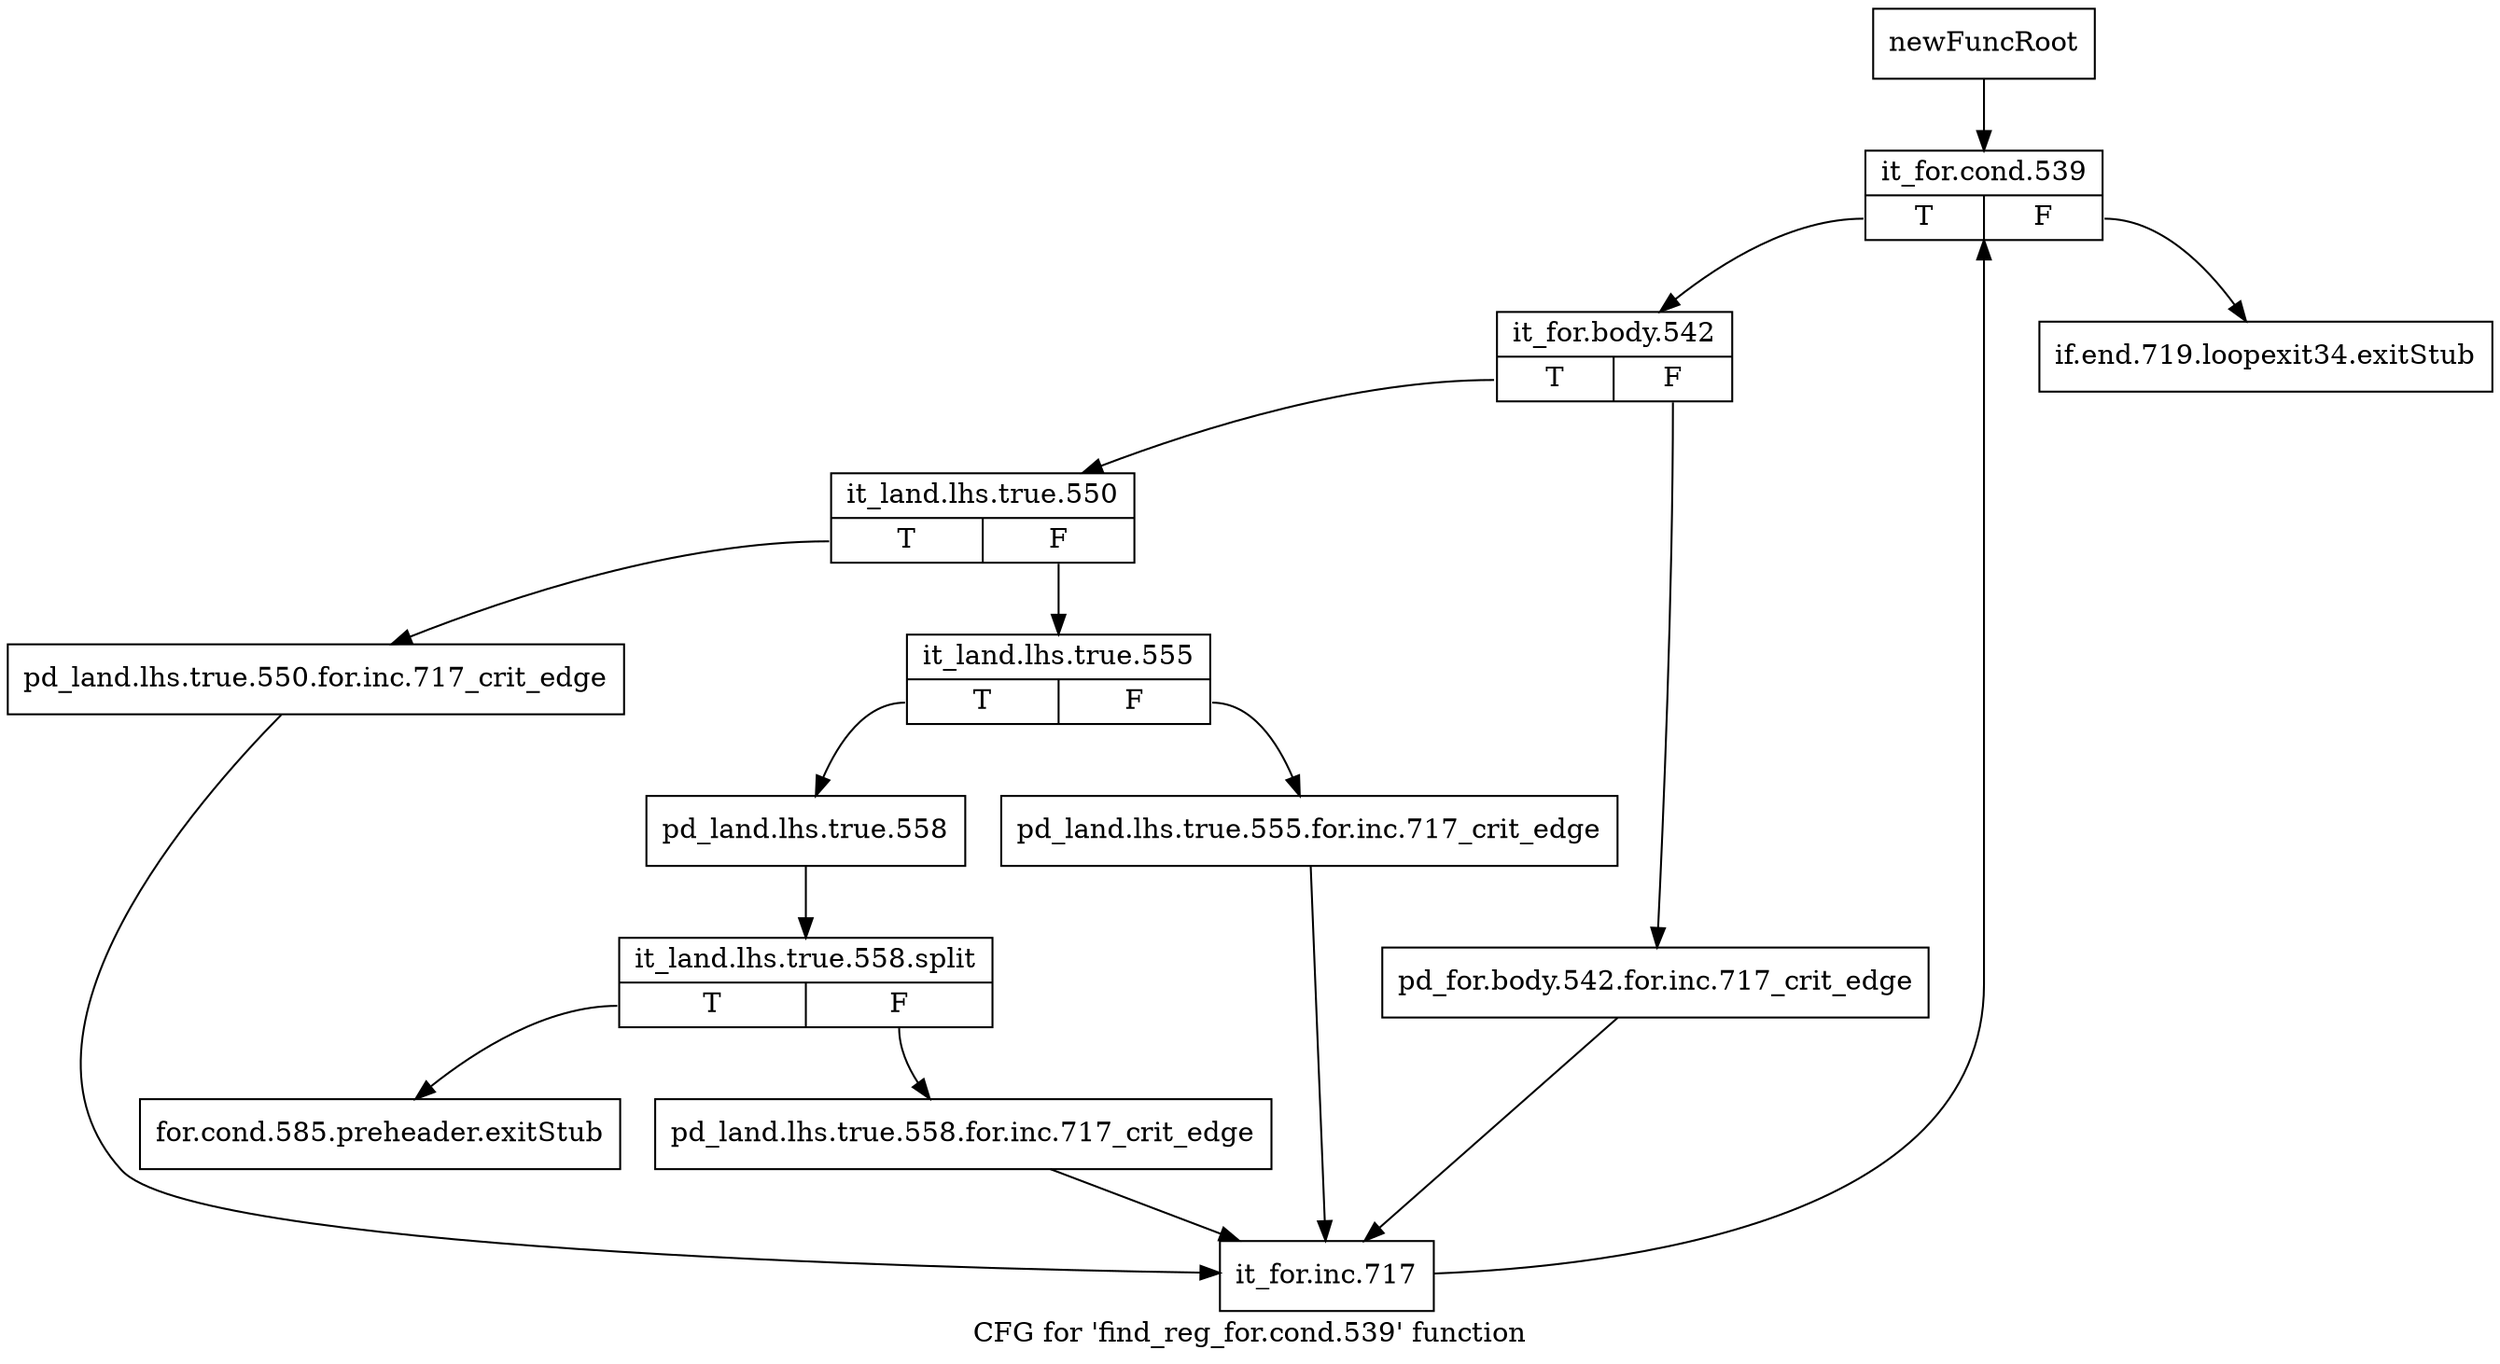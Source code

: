 digraph "CFG for 'find_reg_for.cond.539' function" {
	label="CFG for 'find_reg_for.cond.539' function";

	Node0xb244770 [shape=record,label="{newFuncRoot}"];
	Node0xb244770 -> Node0xb244860;
	Node0xb2447c0 [shape=record,label="{if.end.719.loopexit34.exitStub}"];
	Node0xb244810 [shape=record,label="{for.cond.585.preheader.exitStub}"];
	Node0xb244860 [shape=record,label="{it_for.cond.539|{<s0>T|<s1>F}}"];
	Node0xb244860:s0 -> Node0xb2448b0;
	Node0xb244860:s1 -> Node0xb2447c0;
	Node0xb2448b0 [shape=record,label="{it_for.body.542|{<s0>T|<s1>F}}"];
	Node0xb2448b0:s0 -> Node0xb245ac0;
	Node0xb2448b0:s1 -> Node0xb244900;
	Node0xb244900 [shape=record,label="{pd_for.body.542.for.inc.717_crit_edge}"];
	Node0xb244900 -> Node0xb245ca0;
	Node0xb245ac0 [shape=record,label="{it_land.lhs.true.550|{<s0>T|<s1>F}}"];
	Node0xb245ac0:s0 -> Node0xb245c50;
	Node0xb245ac0:s1 -> Node0xb245b10;
	Node0xb245b10 [shape=record,label="{it_land.lhs.true.555|{<s0>T|<s1>F}}"];
	Node0xb245b10:s0 -> Node0xb245bb0;
	Node0xb245b10:s1 -> Node0xb245b60;
	Node0xb245b60 [shape=record,label="{pd_land.lhs.true.555.for.inc.717_crit_edge}"];
	Node0xb245b60 -> Node0xb245ca0;
	Node0xb245bb0 [shape=record,label="{pd_land.lhs.true.558}"];
	Node0xb245bb0 -> Node0xf65add0;
	Node0xf65add0 [shape=record,label="{it_land.lhs.true.558.split|{<s0>T|<s1>F}}"];
	Node0xf65add0:s0 -> Node0xb244810;
	Node0xf65add0:s1 -> Node0xb245c00;
	Node0xb245c00 [shape=record,label="{pd_land.lhs.true.558.for.inc.717_crit_edge}"];
	Node0xb245c00 -> Node0xb245ca0;
	Node0xb245c50 [shape=record,label="{pd_land.lhs.true.550.for.inc.717_crit_edge}"];
	Node0xb245c50 -> Node0xb245ca0;
	Node0xb245ca0 [shape=record,label="{it_for.inc.717}"];
	Node0xb245ca0 -> Node0xb244860;
}
